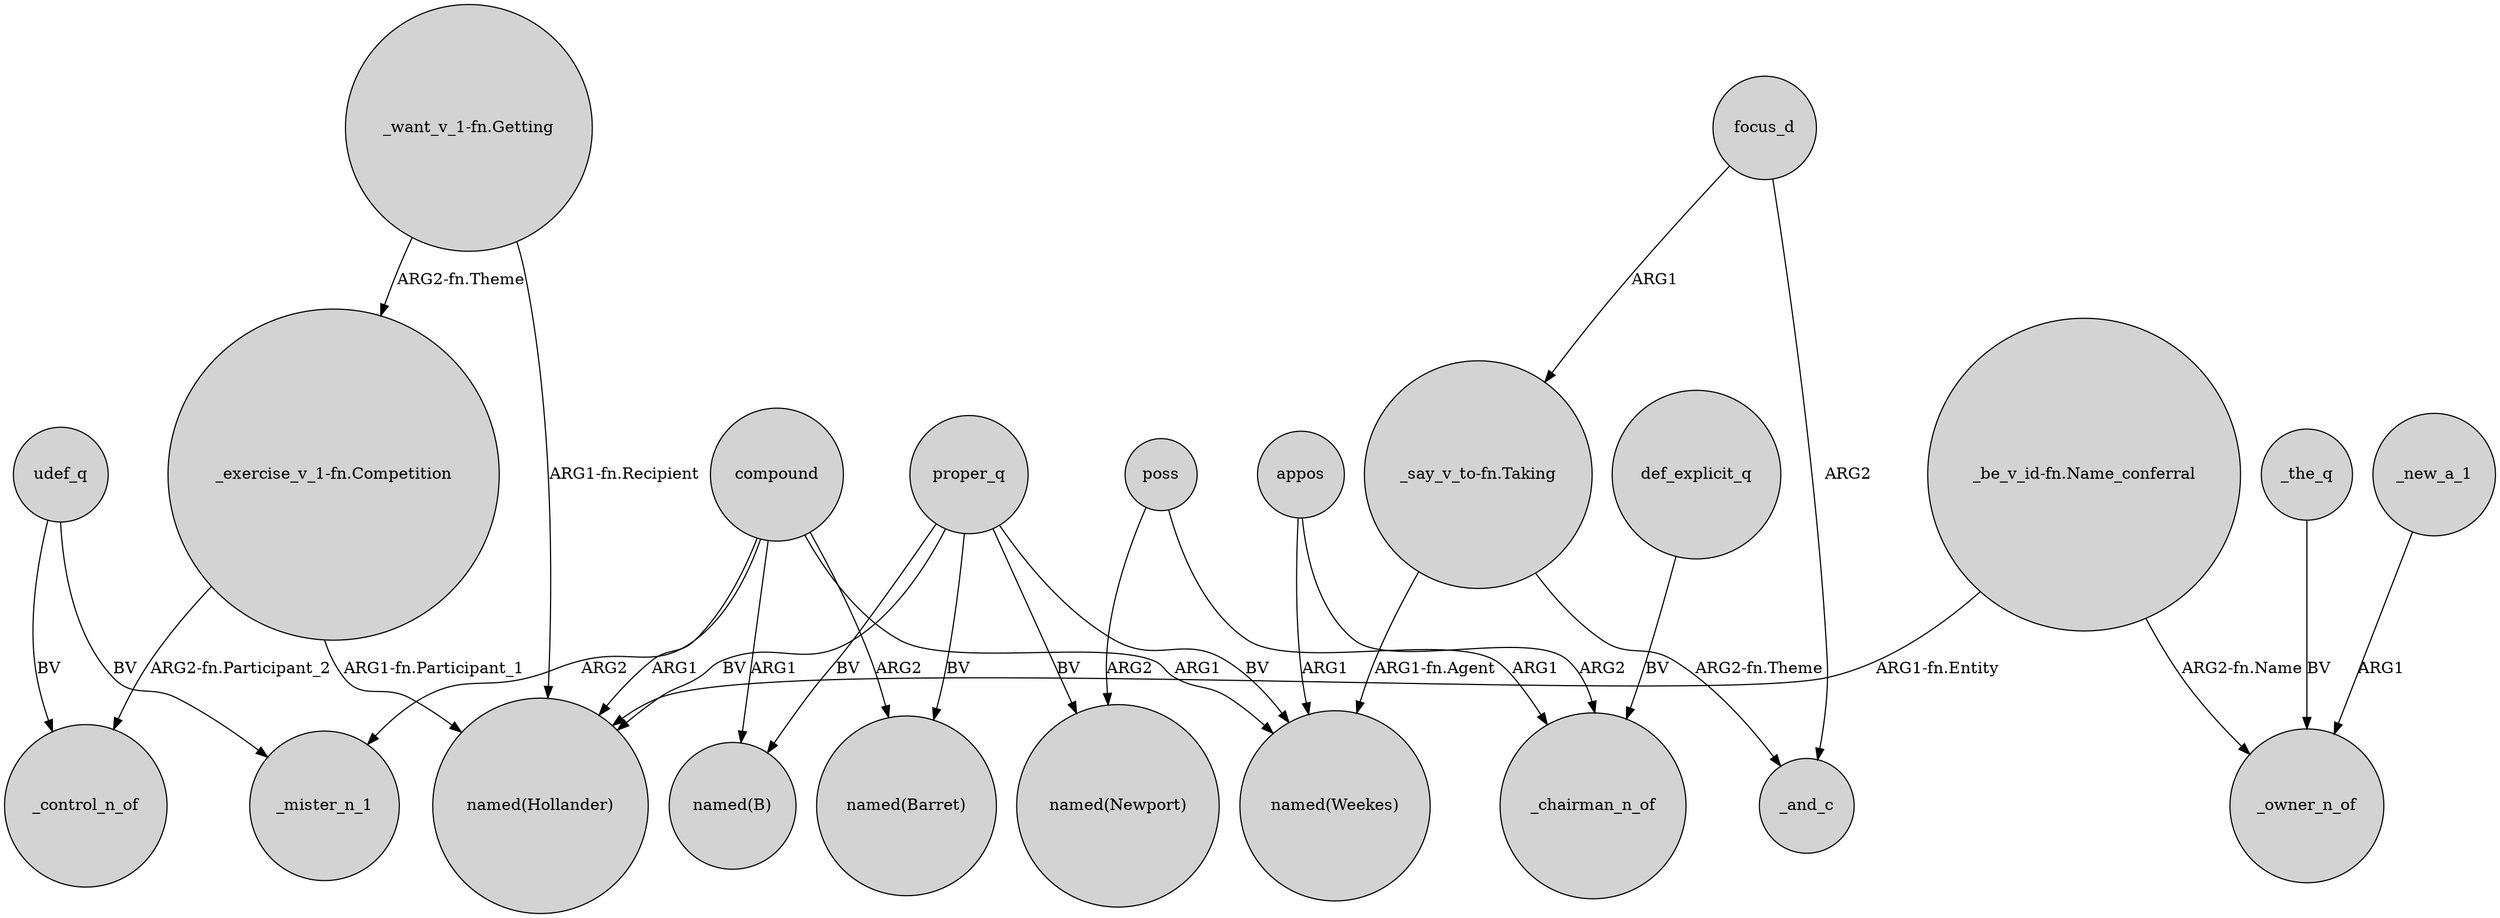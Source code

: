 digraph {
	node [shape=circle style=filled]
	compound -> _mister_n_1 [label=ARG2]
	udef_q -> _control_n_of [label=BV]
	_the_q -> _owner_n_of [label=BV]
	focus_d -> "_say_v_to-fn.Taking" [label=ARG1]
	proper_q -> "named(Newport)" [label=BV]
	"_be_v_id-fn.Name_conferral" -> "named(Hollander)" [label="ARG1-fn.Entity"]
	compound -> "named(Barret)" [label=ARG2]
	"_say_v_to-fn.Taking" -> _and_c [label="ARG2-fn.Theme"]
	"_exercise_v_1-fn.Competition" -> _control_n_of [label="ARG2-fn.Participant_2"]
	"_want_v_1-fn.Getting" -> "named(Hollander)" [label="ARG1-fn.Recipient"]
	_new_a_1 -> _owner_n_of [label=ARG1]
	proper_q -> "named(Hollander)" [label=BV]
	proper_q -> "named(Weekes)" [label=BV]
	proper_q -> "named(Barret)" [label=BV]
	udef_q -> _mister_n_1 [label=BV]
	def_explicit_q -> _chairman_n_of [label=BV]
	proper_q -> "named(B)" [label=BV]
	compound -> "named(Weekes)" [label=ARG1]
	appos -> "named(Weekes)" [label=ARG1]
	compound -> "named(Hollander)" [label=ARG1]
	"_say_v_to-fn.Taking" -> "named(Weekes)" [label="ARG1-fn.Agent"]
	poss -> "named(Newport)" [label=ARG2]
	appos -> _chairman_n_of [label=ARG2]
	poss -> _chairman_n_of [label=ARG1]
	"_want_v_1-fn.Getting" -> "_exercise_v_1-fn.Competition" [label="ARG2-fn.Theme"]
	"_exercise_v_1-fn.Competition" -> "named(Hollander)" [label="ARG1-fn.Participant_1"]
	compound -> "named(B)" [label=ARG1]
	"_be_v_id-fn.Name_conferral" -> _owner_n_of [label="ARG2-fn.Name"]
	focus_d -> _and_c [label=ARG2]
}
